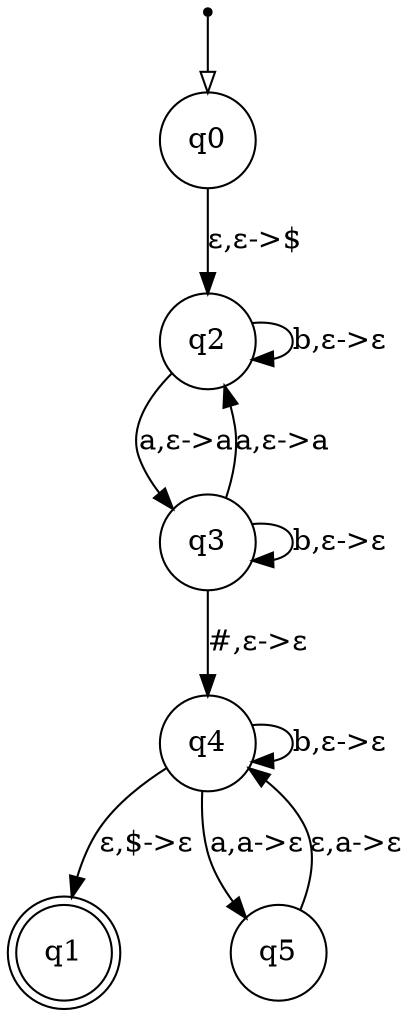 digraph {
  node [shape=point]; __start;
  node [shape = circle]; q0;
  node [shape = doublecircle]; q1;
  node [shape = circle]; q2;
  node [shape = circle]; q3;
  node [shape = circle]; q4;
  node [shape = circle]; q5;

  __start -> q0 [arrowhead = empty];
  q0 -> q2 [label = "ε,ε->$"];
  q2 -> q2 [label = "b,ε->ε"];
  q2 -> q3 [label = "a,ε->a"];
  q3 -> q3 [label = "b,ε->ε"];
  q3 -> q2 [label = "a,ε->a"];
  q3 -> q4 [label = "#,ε->ε"];
  q4 -> q4 [label = "b,ε->ε"];
  q4 -> q5 [label = "a,a->ε"];
  q4 -> q1 [label = "ε,$->ε"];
  q5 -> q4 [label = "ε,a->ε"];
}